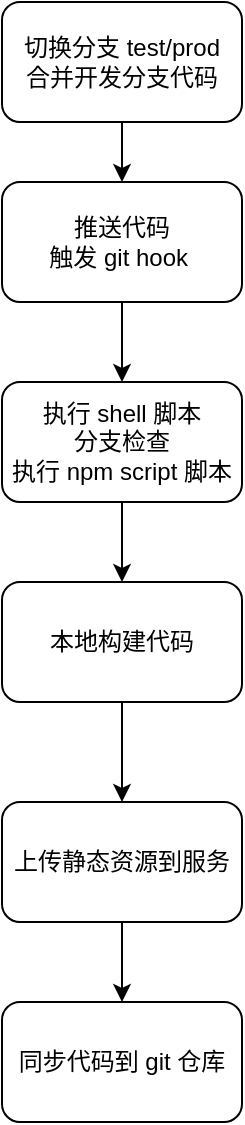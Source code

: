 <mxfile version="22.1.2" type="device">
  <diagram name="第 1 页" id="InyRQt21qtZx8hypI70R">
    <mxGraphModel dx="1228" dy="902" grid="1" gridSize="10" guides="1" tooltips="1" connect="1" arrows="1" fold="1" page="1" pageScale="1" pageWidth="827" pageHeight="1169" math="0" shadow="0">
      <root>
        <mxCell id="0" />
        <mxCell id="1" parent="0" />
        <mxCell id="BjnLt2O30J2WvlR4hnUB-3" value="" style="edgeStyle=orthogonalEdgeStyle;rounded=0;orthogonalLoop=1;jettySize=auto;html=1;" edge="1" parent="1" source="BjnLt2O30J2WvlR4hnUB-1" target="BjnLt2O30J2WvlR4hnUB-2">
          <mxGeometry relative="1" as="geometry" />
        </mxCell>
        <mxCell id="BjnLt2O30J2WvlR4hnUB-1" value="切换分支 test/prod&lt;br&gt;合并开发分支代码" style="rounded=1;whiteSpace=wrap;html=1;" vertex="1" parent="1">
          <mxGeometry x="210" y="180" width="120" height="60" as="geometry" />
        </mxCell>
        <mxCell id="BjnLt2O30J2WvlR4hnUB-5" value="" style="edgeStyle=orthogonalEdgeStyle;rounded=0;orthogonalLoop=1;jettySize=auto;html=1;" edge="1" parent="1" source="BjnLt2O30J2WvlR4hnUB-2" target="BjnLt2O30J2WvlR4hnUB-4">
          <mxGeometry relative="1" as="geometry" />
        </mxCell>
        <mxCell id="BjnLt2O30J2WvlR4hnUB-2" value="推送代码&lt;br&gt;触发 git hook&amp;nbsp;" style="whiteSpace=wrap;html=1;rounded=1;" vertex="1" parent="1">
          <mxGeometry x="210" y="270" width="120" height="60" as="geometry" />
        </mxCell>
        <mxCell id="BjnLt2O30J2WvlR4hnUB-7" value="" style="edgeStyle=orthogonalEdgeStyle;rounded=0;orthogonalLoop=1;jettySize=auto;html=1;" edge="1" parent="1" source="BjnLt2O30J2WvlR4hnUB-4" target="BjnLt2O30J2WvlR4hnUB-6">
          <mxGeometry relative="1" as="geometry" />
        </mxCell>
        <mxCell id="BjnLt2O30J2WvlR4hnUB-4" value="执行 shell 脚本&lt;br&gt;分支检查&lt;br&gt;执行 npm script 脚本" style="whiteSpace=wrap;html=1;rounded=1;" vertex="1" parent="1">
          <mxGeometry x="210" y="370" width="120" height="60" as="geometry" />
        </mxCell>
        <mxCell id="BjnLt2O30J2WvlR4hnUB-9" value="" style="edgeStyle=orthogonalEdgeStyle;rounded=0;orthogonalLoop=1;jettySize=auto;html=1;" edge="1" parent="1" source="BjnLt2O30J2WvlR4hnUB-6" target="BjnLt2O30J2WvlR4hnUB-8">
          <mxGeometry relative="1" as="geometry" />
        </mxCell>
        <mxCell id="BjnLt2O30J2WvlR4hnUB-6" value="本地构建代码" style="whiteSpace=wrap;html=1;rounded=1;" vertex="1" parent="1">
          <mxGeometry x="210" y="470" width="120" height="60" as="geometry" />
        </mxCell>
        <mxCell id="BjnLt2O30J2WvlR4hnUB-11" value="" style="edgeStyle=orthogonalEdgeStyle;rounded=0;orthogonalLoop=1;jettySize=auto;html=1;" edge="1" parent="1" source="BjnLt2O30J2WvlR4hnUB-8" target="BjnLt2O30J2WvlR4hnUB-10">
          <mxGeometry relative="1" as="geometry" />
        </mxCell>
        <mxCell id="BjnLt2O30J2WvlR4hnUB-8" value="上传静态资源到服务" style="whiteSpace=wrap;html=1;rounded=1;" vertex="1" parent="1">
          <mxGeometry x="210" y="580" width="120" height="60" as="geometry" />
        </mxCell>
        <mxCell id="BjnLt2O30J2WvlR4hnUB-10" value="同步代码到 git 仓库" style="whiteSpace=wrap;html=1;rounded=1;" vertex="1" parent="1">
          <mxGeometry x="210" y="680" width="120" height="60" as="geometry" />
        </mxCell>
      </root>
    </mxGraphModel>
  </diagram>
</mxfile>
